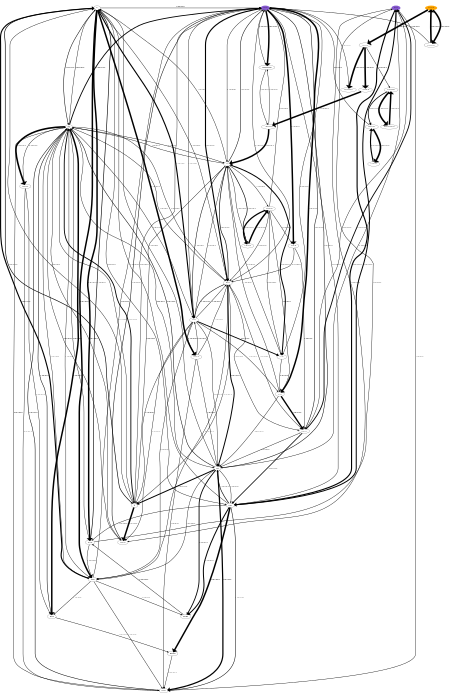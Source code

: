 digraph {
    graph [b="0,0,1558,558", rankdir=TB, center=true, splines=True, size="3,5!", dpi=400, ratio="fill"];
	NO -> N2 [label="3.6E+00%" fontcolor=black fontname=serif fontsize=16 penwidth=3]
	NO -> NNH [label="2.0E+00%" fontcolor=black fontname=serif fontsize=16 penwidth=3]
	NO -> NH [label="4.8E-01%" fontcolor=black fontname=serif fontsize=16 penwidth=3]
	NO -> HNO [label="4.2E+00%" fontcolor=black fontname=serif fontsize=16 penwidth=3]
	NO -> HONO [label="1.0E+02%" fontcolor=black fontname=serif fontsize=16 penwidth=13]
	NO -> N [label="3.1E+00%" fontcolor=black fontname=serif fontsize=16 penwidth=3]
	NO -> N2O [label="3.5E+00%" fontcolor=black fontname=serif fontsize=16 penwidth=3]
	NO -> NO2 [label="9.8E+01%" fontcolor=black fontname=serif fontsize=16 penwidth=12]
	NO -> HCN [label="4.9E+01%" fontcolor=black fontname=serif fontsize=16 penwidth=7]
	NO -> CN [label="3.7E-02%" fontcolor=black fontname=serif fontsize=16 penwidth=3]
	NO -> NCO [label="3.8E+00%" fontcolor=black fontname=serif fontsize=16 penwidth=3]
	NO -> H2CN [label="5.0E+00%" fontcolor=black fontname=serif fontsize=16 penwidth=3]
	NCO -> N2 [label="1.2E+00%" fontcolor=black fontname=serif fontsize=16 penwidth=3]
	NCO -> NH [label="5.4E+01%" fontcolor=black fontname=serif fontsize=16 penwidth=8]
	NCO -> N [label="2.7E-01%" fontcolor=black fontname=serif fontsize=16 penwidth=3]
	NCO -> N2O [label="6.7E-01%" fontcolor=black fontname=serif fontsize=16 penwidth=3]
	NCO -> NO [label="3.8E-01%" fontcolor=black fontname=serif fontsize=16 penwidth=3]
	NCO -> HCN [label="4.7E-01%" fontcolor=black fontname=serif fontsize=16 penwidth=3]
	NCO -> HNCO [label="6.7E+00%" fontcolor=black fontname=serif fontsize=16 penwidth=3]
	NCO -> NCN [label="1.4E+01%" fontcolor=black fontname=serif fontsize=16 penwidth=4]
	N2 -> NNH [label="9.4E+01%" fontcolor=black fontname=serif fontsize=16 penwidth=12]
	N2 -> NH2 [label="9.9E-02%" fontcolor=black fontname=serif fontsize=16 penwidth=3]
	N2 -> N [label="2.6E+01%" fontcolor=black fontname=serif fontsize=16 penwidth=5]
	N2 -> N2O [label="9.2E+01%" fontcolor=black fontname=serif fontsize=16 penwidth=12]
	N2 -> NO [label="1.1E+01%" fontcolor=black fontname=serif fontsize=16 penwidth=4]
	N2 -> HCN [label="8.6E-02%" fontcolor=black fontname=serif fontsize=16 penwidth=3]
	N2 -> NCN [label="6.2E+01%" fontcolor=black fontname=serif fontsize=16 penwidth=9]
	N2 -> HNCN [label="9.7E+01%" fontcolor=black fontname=serif fontsize=16 penwidth=12]
	NO2 -> H2NO [label="2.4E-02%" fontcolor=black fontname=serif fontsize=16 penwidth=3]
	NO2 -> NO [label="1.4E+01%" fontcolor=black fontname=serif fontsize=16 penwidth=4]
	NNH -> N2 [label="2.8E+01%" fontcolor=black fontname=serif fontsize=16 penwidth=5]
	NNH -> N2O [label="1.3E+00%" fontcolor=black fontname=serif fontsize=16 penwidth=3]
	NNH -> NH3 [label="1.5E-02%" fontcolor=black fontname=serif fontsize=16 penwidth=3]
	NH -> N2 [label="2.7E+00%" fontcolor=black fontname=serif fontsize=16 penwidth=3]
	NH -> N2H2 [label="4.6E+01%" fontcolor=black fontname=serif fontsize=16 penwidth=7]
	NH -> NH2 [label="6.5E-02%" fontcolor=black fontname=serif fontsize=16 penwidth=3]
	NH -> HNO [label="7.8E+01%" fontcolor=black fontname=serif fontsize=16 penwidth=10]
	NH -> N [label="5.9E+01%" fontcolor=black fontname=serif fontsize=16 penwidth=8]
	NH -> N2O [label="2.9E+00%" fontcolor=black fontname=serif fontsize=16 penwidth=3]
	NH -> NH3 [label="3.4E-01%" fontcolor=black fontname=serif fontsize=16 penwidth=3]
	NH -> NO [label="1.3E+01%" fontcolor=black fontname=serif fontsize=16 penwidth=4]
	CN -> N2 [label="2.5E-01%" fontcolor=black fontname=serif fontsize=16 penwidth=3]
	CN -> N [label="8.9E+00%" fontcolor=black fontname=serif fontsize=16 penwidth=3]
	CN -> NO [label="5.6E-01%" fontcolor=black fontname=serif fontsize=16 penwidth=3]
	CN -> HCN [label="1.8E+01%" fontcolor=black fontname=serif fontsize=16 penwidth=4]
	CN -> NCO [label="2.0E+01%" fontcolor=black fontname=serif fontsize=16 penwidth=5]
	CN -> NCN [label="1.4E+01%" fontcolor=black fontname=serif fontsize=16 penwidth=4]
	CN -> C2N2 [label="5.3E+01%" fontcolor=black fontname=serif fontsize=16 penwidth=8]
	CN -> CH3CN [label="7.5E+00%" fontcolor=black fontname=serif fontsize=16 penwidth=3]
	CN -> CH2CN [label="2.0E+01%" fontcolor=black fontname=serif fontsize=16 penwidth=5]
	H2CN -> NO [label="1.0E-02%" fontcolor=black fontname=serif fontsize=16 penwidth=3]
	H2CN -> HCN [label="1.8E+01%" fontcolor=black fontname=serif fontsize=16 penwidth=4]
	HONO -> HNO [label="4.7E-01%" fontcolor=black fontname=serif fontsize=16 penwidth=3]
	HONO -> NO [label="6.3E-02%" fontcolor=black fontname=serif fontsize=16 penwidth=3]
	HONO -> NO2 [label="2.2E+00%" fontcolor=black fontname=serif fontsize=16 penwidth=3]
	NH3 -> NH2 [label="6.4E+01%" fontcolor=black fontname=serif fontsize=16 penwidth=9]
	NH3 -> HNCO [label="1.5E-02%" fontcolor=black fontname=serif fontsize=16 penwidth=3]
	NH3 -> H2CN [label="3.0E+00%" fontcolor=black fontname=serif fontsize=16 penwidth=3]
	HNO -> NH3 [label="3.7E-01%" fontcolor=black fontname=serif fontsize=16 penwidth=3]
	HNO -> NO [label="1.5E+01%" fontcolor=black fontname=serif fontsize=16 penwidth=4]
	C5H5N -> C5H4N [label="1.0E+02%" fontcolor=black fontname=serif fontsize=16 penwidth=13]
	C5H5N -> C5H5NO [label="1.0E+02%" fontcolor=black fontname=serif fontsize=16 penwidth=13]
	N -> N2 [label="1.9E+00%" fontcolor=black fontname=serif fontsize=16 penwidth=3]
	N -> NO [label="4.3E+01%" fontcolor=black fontname=serif fontsize=16 penwidth=7]
	N -> HCN [label="1.4E+00%" fontcolor=black fontname=serif fontsize=16 penwidth=3]
	N -> H2CN [label="9.2E+01%" fontcolor=black fontname=serif fontsize=16 penwidth=12]
	HCN -> NH2 [label="1.1E+00%" fontcolor=black fontname=serif fontsize=16 penwidth=3]
	HCN -> NH [label="1.6E+01%" fontcolor=black fontname=serif fontsize=16 penwidth=4]
	HCN -> HNC [label="1.0E+02%" fontcolor=black fontname=serif fontsize=16 penwidth=12]
	HCN -> CN [label="3.2E+00%" fontcolor=black fontname=serif fontsize=16 penwidth=3]
	HCN -> HNCO [label="1.3E+01%" fontcolor=black fontname=serif fontsize=16 penwidth=4]
	HCN -> NCO [label="6.8E+01%" fontcolor=black fontname=serif fontsize=16 penwidth=9]
	HCN -> CH2CHCN [label="1.0E+02%" fontcolor=black fontname=serif fontsize=16 penwidth=12]
	HCN -> HOCN [label="9.5E+01%" fontcolor=black fontname=serif fontsize=16 penwidth=12]
	N2O -> N2 [label="6.0E+01%" fontcolor=black fontname=serif fontsize=16 penwidth=9]
	N2O -> N2H2 [label="6.9E-02%" fontcolor=black fontname=serif fontsize=16 penwidth=3]
	N2O -> HNO [label="6.8E-01%" fontcolor=black fontname=serif fontsize=16 penwidth=3]
	N2O -> NO [label="2.2E+00%" fontcolor=black fontname=serif fontsize=16 penwidth=3]
	N2O -> NO2 [label="1.1E-02%" fontcolor=black fontname=serif fontsize=16 penwidth=3]
	N2O -> HCN [label="1.3E-02%" fontcolor=black fontname=serif fontsize=16 penwidth=3]
	HNCO -> NH2 [label="3.5E+01%" fontcolor=black fontname=serif fontsize=16 penwidth=6]
	HNCO -> NH [label="1.8E+00%" fontcolor=black fontname=serif fontsize=16 penwidth=3]
	HNCO -> NH3 [label="4.1E+01%" fontcolor=black fontname=serif fontsize=16 penwidth=7]
	HNCO -> NCO [label="2.5E+00%" fontcolor=black fontname=serif fontsize=16 penwidth=3]
	NCN -> NH [label="1.5E-02%" fontcolor=black fontname=serif fontsize=16 penwidth=3]
	NCN -> N [label="2.7E+00%" fontcolor=black fontname=serif fontsize=16 penwidth=3]
	NCN -> N2O [label="3.5E-02%" fontcolor=black fontname=serif fontsize=16 penwidth=3]
	NCN -> NO [label="6.9E-01%" fontcolor=black fontname=serif fontsize=16 penwidth=3]
	NCN -> HCN [label="8.2E+00%" fontcolor=black fontname=serif fontsize=16 penwidth=3]
	NCN -> HNC [label="2.2E-01%" fontcolor=black fontname=serif fontsize=16 penwidth=3]
	NCN -> CN [label="1.3E-01%" fontcolor=black fontname=serif fontsize=16 penwidth=3]
	NCN -> NCO [label="1.8E-02%" fontcolor=black fontname=serif fontsize=16 penwidth=3]
	NCN -> H2CN [label="8.7E-02%" fontcolor=black fontname=serif fontsize=16 penwidth=3]
	NCN -> C2N2 [label="4.1E+01%" fontcolor=black fontname=serif fontsize=16 penwidth=7]
	NCN -> HNCN [label="3.1E+00%" fontcolor=black fontname=serif fontsize=16 penwidth=3]
	NH2 -> N2 [label="2.3E+00%" fontcolor=black fontname=serif fontsize=16 penwidth=3]
	NH2 -> N2H2 [label="5.4E+01%" fontcolor=black fontname=serif fontsize=16 penwidth=8]
	NH2 -> NNH [label="2.0E+00%" fontcolor=black fontname=serif fontsize=16 penwidth=3]
	NH2 -> NH [label="2.5E+01%" fontcolor=black fontname=serif fontsize=16 penwidth=5]
	NH2 -> HNO [label="1.6E+01%" fontcolor=black fontname=serif fontsize=16 penwidth=4]
	NH2 -> H2NO [label="1.0E+02%" fontcolor=black fontname=serif fontsize=16 penwidth=12]
	NH2 -> NH3 [label="5.8E+01%" fontcolor=black fontname=serif fontsize=16 penwidth=8]
	HNCN -> NH [label="7.3E-02%" fontcolor=black fontname=serif fontsize=16 penwidth=3]
	HNCN -> HNO [label="3.4E-02%" fontcolor=black fontname=serif fontsize=16 penwidth=3]
	HNCN -> NCO [label="8.3E-02%" fontcolor=black fontname=serif fontsize=16 penwidth=3]
	HNCN -> NCN [label="9.1E+00%" fontcolor=black fontname=serif fontsize=16 penwidth=3]
	H2NO -> HNO [label="2.5E-01%" fontcolor=black fontname=serif fontsize=16 penwidth=3]
	N2H2 -> NNH [label="2.4E+00%" fontcolor=black fontname=serif fontsize=16 penwidth=3]
	C2N2 -> HCN [label="6.0E-01%" fontcolor=black fontname=serif fontsize=16 penwidth=3]
	C2N2 -> HNC [label="5.7E-02%" fontcolor=black fontname=serif fontsize=16 penwidth=3]
	C2N2 -> CN [label="1.7E-02%" fontcolor=black fontname=serif fontsize=16 penwidth=3]
	CH3CN -> HCN [label="4.3E+00%" fontcolor=black fontname=serif fontsize=16 penwidth=3]
	CH3CN -> HNC [label="1.4E-01%" fontcolor=black fontname=serif fontsize=16 penwidth=3]
	CH3CN -> NCO [label="3.0E-01%" fontcolor=black fontname=serif fontsize=16 penwidth=3]
	CH3CN -> C2N2 [label="6.0E+00%" fontcolor=black fontname=serif fontsize=16 penwidth=3]
	CH3CN -> HOCN [label="5.0E+00%" fontcolor=black fontname=serif fontsize=16 penwidth=3]
	CH3CN -> CH2CN [label="8.0E+01%" fontcolor=black fontname=serif fontsize=16 penwidth=10]
	CH2CN -> CN [label="2.0E+00%" fontcolor=black fontname=serif fontsize=16 penwidth=3]
	CH2CN -> CH3CN [label="9.2E+01%" fontcolor=black fontname=serif fontsize=16 penwidth=12]
	C5H4N -> C5H4NO [label="1.8E-01%" fontcolor=black fontname=serif fontsize=16 penwidth=3]
	C5H4N -> C5H4NO2 [label="1.0E+02%" fontcolor=black fontname=serif fontsize=16 penwidth=13]
	C5H4N -> C4H4CN [label="1.0E+02%" fontcolor=black fontname=serif fontsize=16 penwidth=13]
	C5H5NO -> HCN [label="8.5E-02%" fontcolor=black fontname=serif fontsize=16 penwidth=3]
	C5H5NO -> C5H5N [label="1.0E+02%" fontcolor=black fontname=serif fontsize=16 penwidth=13]
	HNC -> NH [label="3.6E+00%" fontcolor=black fontname=serif fontsize=16 penwidth=3]
	HNC -> CN [label="2.8E-01%" fontcolor=black fontname=serif fontsize=16 penwidth=3]
	HNC -> HNCO [label="8.0E+01%" fontcolor=black fontname=serif fontsize=16 penwidth=11]
	CH2CHCN -> HCN [label="1.9E-02%" fontcolor=black fontname=serif fontsize=16 penwidth=3]
	CH2CHCN -> CHCHCN [label="1.7E-01%" fontcolor=black fontname=serif fontsize=16 penwidth=3]
	HOCN -> HNCO [label="1.3E-01%" fontcolor=black fontname=serif fontsize=16 penwidth=3]
	HOCN -> NCO [label="4.7E+00%" fontcolor=black fontname=serif fontsize=16 penwidth=3]
	C5H4NO -> PYRLYL [label="3.3E+01%" fontcolor=black fontname=serif fontsize=16 penwidth=6]
	C5H4NO -> BNC4H4CO [label="1.0E+02%" fontcolor=black fontname=serif fontsize=16 penwidth=13]
	C5H4NO2 -> HCN [label="1.9E-01%" fontcolor=black fontname=serif fontsize=16 penwidth=3]
	C4H4CN -> CHCHCN [label="1.0E+02%" fontcolor=black fontname=serif fontsize=16 penwidth=12]
	CHCHCN -> CN [label="9.4E+01%" fontcolor=black fontname=serif fontsize=16 penwidth=12]
	CHCHCN -> CH2CHCN [label="7.8E-02%" fontcolor=black fontname=serif fontsize=16 penwidth=3]
	PYRLYL -> HCN [label="4.1E-02%" fontcolor=black fontname=serif fontsize=16 penwidth=3]
	PYRLYL -> C4H5N [label="1.0E+02%" fontcolor=black fontname=serif fontsize=16 penwidth=13]
	BNC4H4CO -> C5H4NO [label="1.0E+02%" fontcolor=black fontname=serif fontsize=16 penwidth=12]
	C4H5N -> PYRLYL [label="6.7E+01%" fontcolor=black fontname=serif fontsize=16 penwidth=9]
	NO [fontname=serif fontsize=16]
	NCO [fontname=serif fontsize=16]
	N2 [fontname=serif fontsize=16]
	NO2 [fontname=serif fontsize=16]
	NNH [fontname=serif fontsize=16]
	NH [fontname=serif fontsize=16]
	CN [fontname=serif fontsize=16]
	H2CN [fontname=serif fontsize=16]
	HONO [fontname=serif fontsize=16]
	NH3 [fontname=serif fontsize=16]
	HNO [fontname=serif fontsize=16]
	C5H5N [fontname=serif fontsize=16]
	N [fontname=serif fontsize=16]
	HCN [fontname=serif fontsize=16]
	N2O [fontname=serif fontsize=16]
	HNCO [fontname=serif fontsize=16]
	NCN [fontname=serif fontsize=16]
	NH2 [fontname=serif fontsize=16]
	HNCN [fontname=serif fontsize=16]
	H2NO [fontname=serif fontsize=16]
	N2H2 [fontname=serif fontsize=16]
	C2N2 [fontname=serif fontsize=16]
	CH3CN [fontname=serif fontsize=16]
	CH2CN [fontname=serif fontsize=16]
	C5H4N [fontname=serif fontsize=16]
	C5H5NO [fontname=serif fontsize=16]
	HNC [fontname=serif fontsize=16]
	CH2CHCN [fontname=serif fontsize=16]
	HOCN [fontname=serif fontsize=16]
	C5H4NO [fontname=serif fontsize=16]
	C5H4NO2 [fontname=serif fontsize=16]
	C4H4CN [fontname=serif fontsize=16]
	CHCHCN [fontname=serif fontsize=16]
	PYRLYL [fontname=serif fontsize=16]
	BNC4H4CO [fontname=serif fontsize=16]
	C4H5N [fontname=serif fontsize=16]
	HCN [color="#500dbab1" fillcolor="#500dbab1" style=filled]
	NH3 [color="#500dbab1" fillcolor="#500dbab1" style=filled]
	C5H5N [color=orange fillcolor=orange style=filled]

    {rank="source"; C5H5N,NH3,HCN,N2}
}